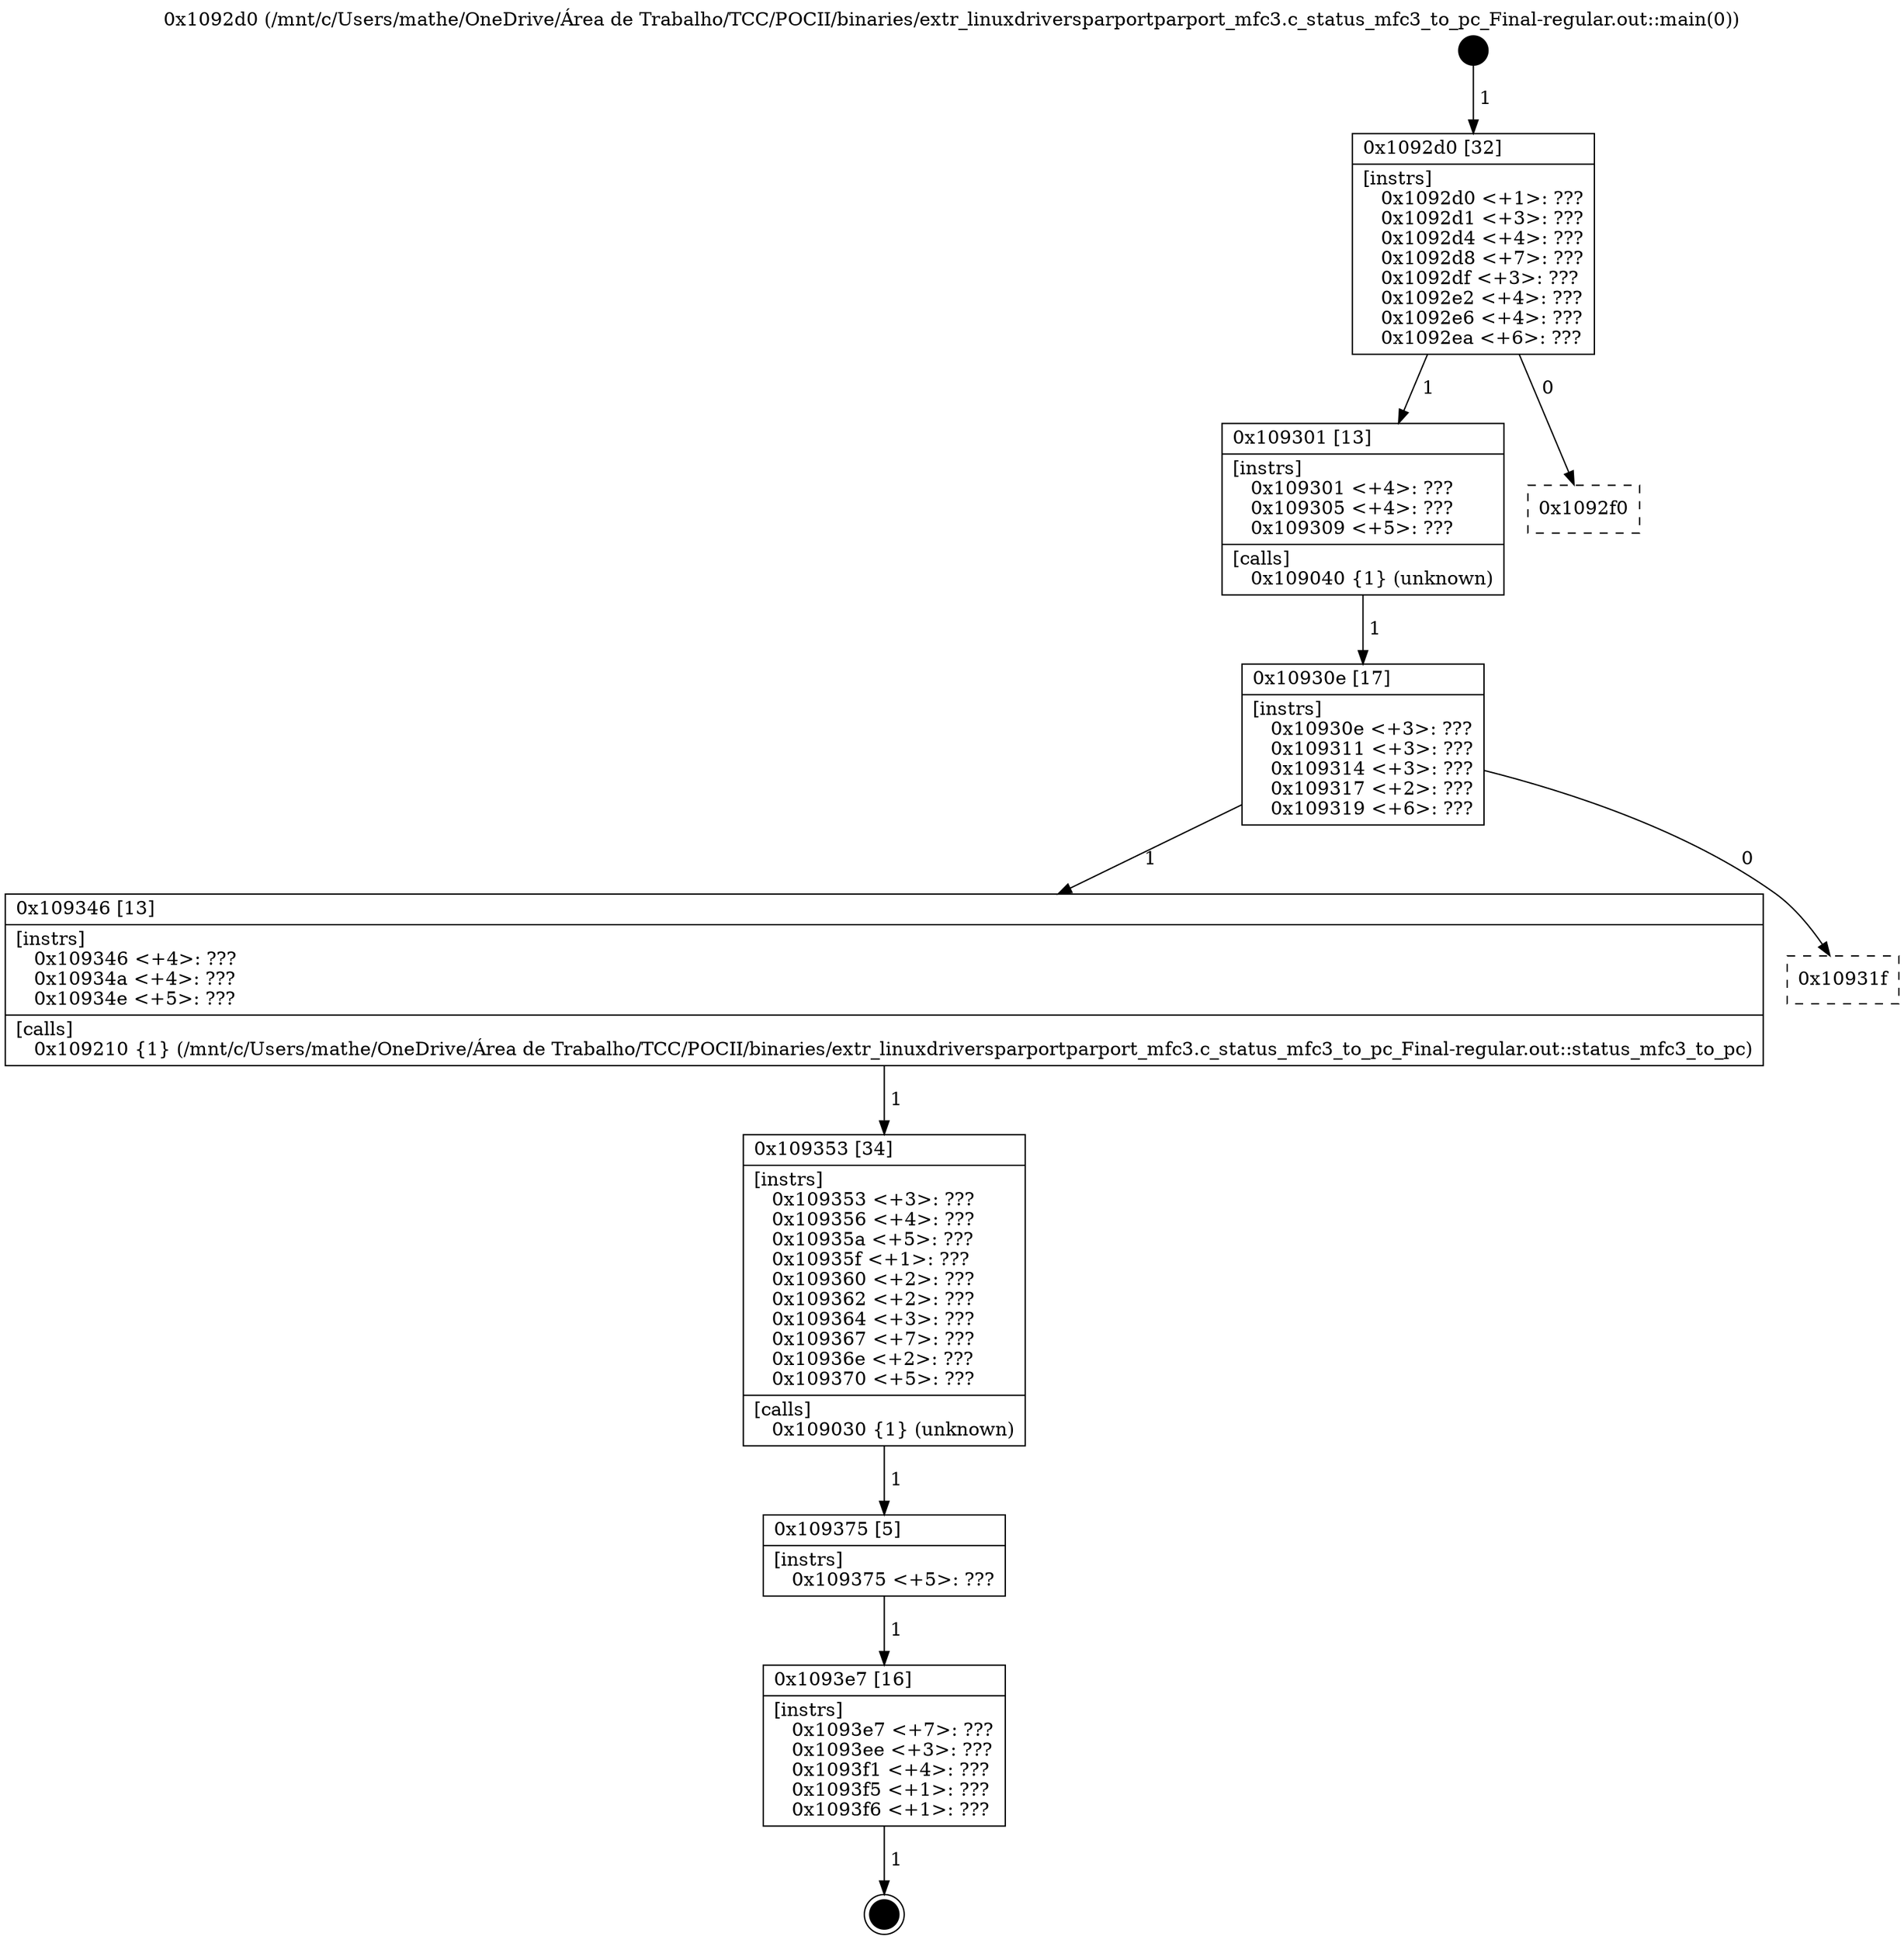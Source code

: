 digraph "0x1092d0" {
  label = "0x1092d0 (/mnt/c/Users/mathe/OneDrive/Área de Trabalho/TCC/POCII/binaries/extr_linuxdriversparportparport_mfc3.c_status_mfc3_to_pc_Final-regular.out::main(0))"
  labelloc = "t"
  node[shape=record]

  Entry [label="",width=0.3,height=0.3,shape=circle,fillcolor=black,style=filled]
  "0x1092d0" [label="{
     0x1092d0 [32]\l
     | [instrs]\l
     &nbsp;&nbsp;0x1092d0 \<+1\>: ???\l
     &nbsp;&nbsp;0x1092d1 \<+3\>: ???\l
     &nbsp;&nbsp;0x1092d4 \<+4\>: ???\l
     &nbsp;&nbsp;0x1092d8 \<+7\>: ???\l
     &nbsp;&nbsp;0x1092df \<+3\>: ???\l
     &nbsp;&nbsp;0x1092e2 \<+4\>: ???\l
     &nbsp;&nbsp;0x1092e6 \<+4\>: ???\l
     &nbsp;&nbsp;0x1092ea \<+6\>: ???\l
  }"]
  "0x109301" [label="{
     0x109301 [13]\l
     | [instrs]\l
     &nbsp;&nbsp;0x109301 \<+4\>: ???\l
     &nbsp;&nbsp;0x109305 \<+4\>: ???\l
     &nbsp;&nbsp;0x109309 \<+5\>: ???\l
     | [calls]\l
     &nbsp;&nbsp;0x109040 \{1\} (unknown)\l
  }"]
  "0x1092f0" [label="{
     0x1092f0\l
  }", style=dashed]
  "0x10930e" [label="{
     0x10930e [17]\l
     | [instrs]\l
     &nbsp;&nbsp;0x10930e \<+3\>: ???\l
     &nbsp;&nbsp;0x109311 \<+3\>: ???\l
     &nbsp;&nbsp;0x109314 \<+3\>: ???\l
     &nbsp;&nbsp;0x109317 \<+2\>: ???\l
     &nbsp;&nbsp;0x109319 \<+6\>: ???\l
  }"]
  "0x109346" [label="{
     0x109346 [13]\l
     | [instrs]\l
     &nbsp;&nbsp;0x109346 \<+4\>: ???\l
     &nbsp;&nbsp;0x10934a \<+4\>: ???\l
     &nbsp;&nbsp;0x10934e \<+5\>: ???\l
     | [calls]\l
     &nbsp;&nbsp;0x109210 \{1\} (/mnt/c/Users/mathe/OneDrive/Área de Trabalho/TCC/POCII/binaries/extr_linuxdriversparportparport_mfc3.c_status_mfc3_to_pc_Final-regular.out::status_mfc3_to_pc)\l
  }"]
  "0x10931f" [label="{
     0x10931f\l
  }", style=dashed]
  "0x109353" [label="{
     0x109353 [34]\l
     | [instrs]\l
     &nbsp;&nbsp;0x109353 \<+3\>: ???\l
     &nbsp;&nbsp;0x109356 \<+4\>: ???\l
     &nbsp;&nbsp;0x10935a \<+5\>: ???\l
     &nbsp;&nbsp;0x10935f \<+1\>: ???\l
     &nbsp;&nbsp;0x109360 \<+2\>: ???\l
     &nbsp;&nbsp;0x109362 \<+2\>: ???\l
     &nbsp;&nbsp;0x109364 \<+3\>: ???\l
     &nbsp;&nbsp;0x109367 \<+7\>: ???\l
     &nbsp;&nbsp;0x10936e \<+2\>: ???\l
     &nbsp;&nbsp;0x109370 \<+5\>: ???\l
     | [calls]\l
     &nbsp;&nbsp;0x109030 \{1\} (unknown)\l
  }"]
  "0x109375" [label="{
     0x109375 [5]\l
     | [instrs]\l
     &nbsp;&nbsp;0x109375 \<+5\>: ???\l
  }"]
  "0x1093e7" [label="{
     0x1093e7 [16]\l
     | [instrs]\l
     &nbsp;&nbsp;0x1093e7 \<+7\>: ???\l
     &nbsp;&nbsp;0x1093ee \<+3\>: ???\l
     &nbsp;&nbsp;0x1093f1 \<+4\>: ???\l
     &nbsp;&nbsp;0x1093f5 \<+1\>: ???\l
     &nbsp;&nbsp;0x1093f6 \<+1\>: ???\l
  }"]
  Exit [label="",width=0.3,height=0.3,shape=circle,fillcolor=black,style=filled,peripheries=2]
  Entry -> "0x1092d0" [label=" 1"]
  "0x1092d0" -> "0x109301" [label=" 1"]
  "0x1092d0" -> "0x1092f0" [label=" 0"]
  "0x109301" -> "0x10930e" [label=" 1"]
  "0x10930e" -> "0x109346" [label=" 1"]
  "0x10930e" -> "0x10931f" [label=" 0"]
  "0x109346" -> "0x109353" [label=" 1"]
  "0x109353" -> "0x109375" [label=" 1"]
  "0x109375" -> "0x1093e7" [label=" 1"]
  "0x1093e7" -> Exit [label=" 1"]
}

